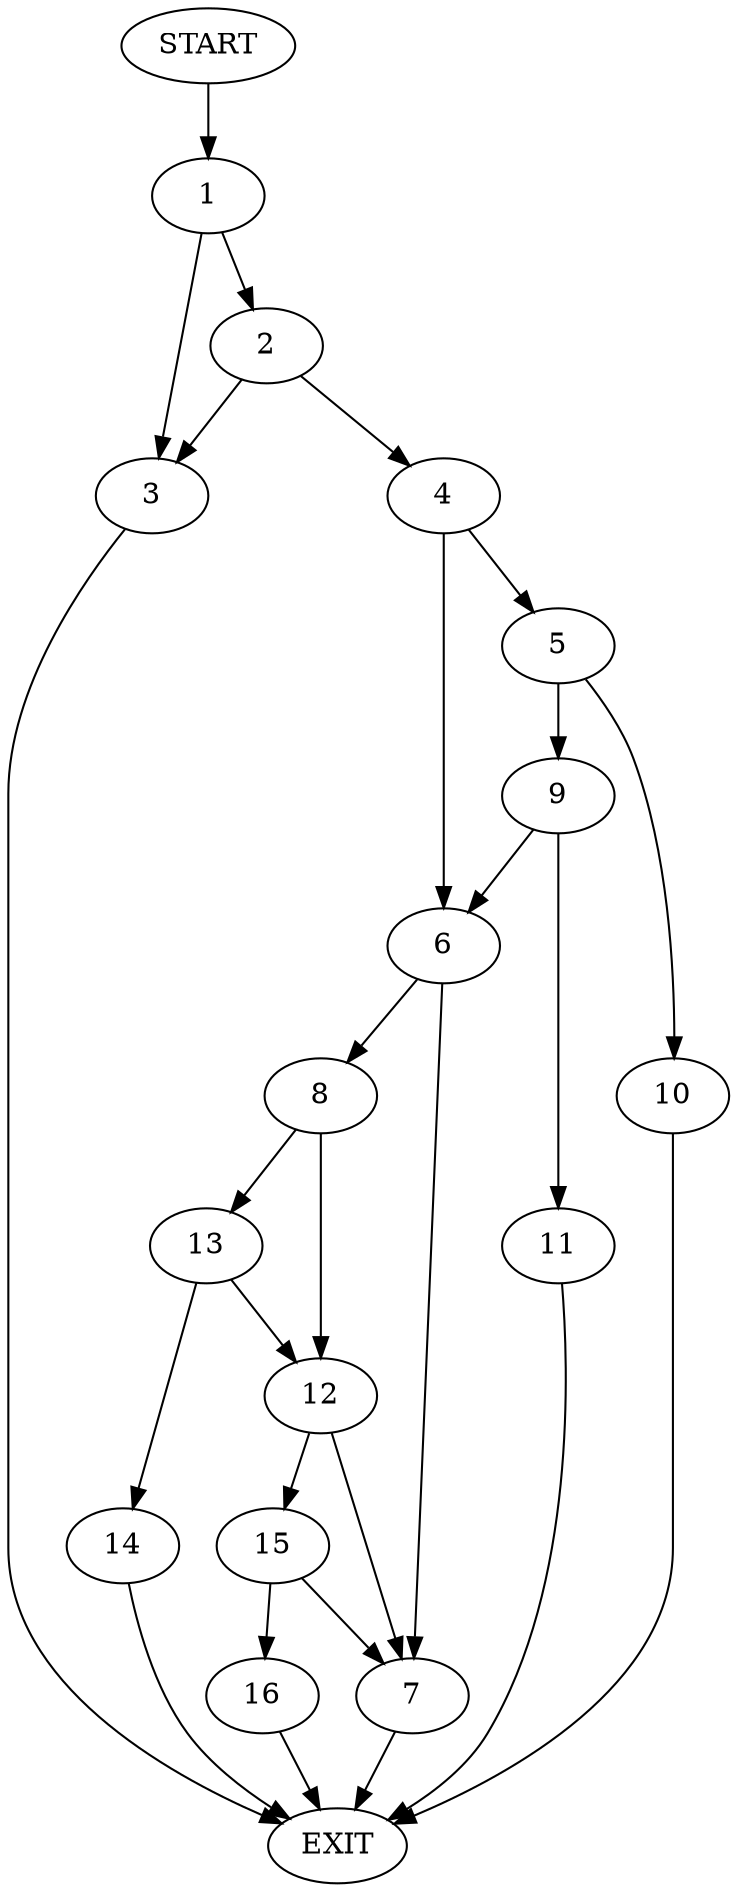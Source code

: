 digraph {
0 [label="START"]
17 [label="EXIT"]
0 -> 1
1 -> 2
1 -> 3
2 -> 3
2 -> 4
3 -> 17
4 -> 5
4 -> 6
6 -> 7
6 -> 8
5 -> 9
5 -> 10
9 -> 6
9 -> 11
10 -> 17
11 -> 17
8 -> 12
8 -> 13
7 -> 17
13 -> 14
13 -> 12
12 -> 15
12 -> 7
14 -> 17
15 -> 7
15 -> 16
16 -> 17
}
